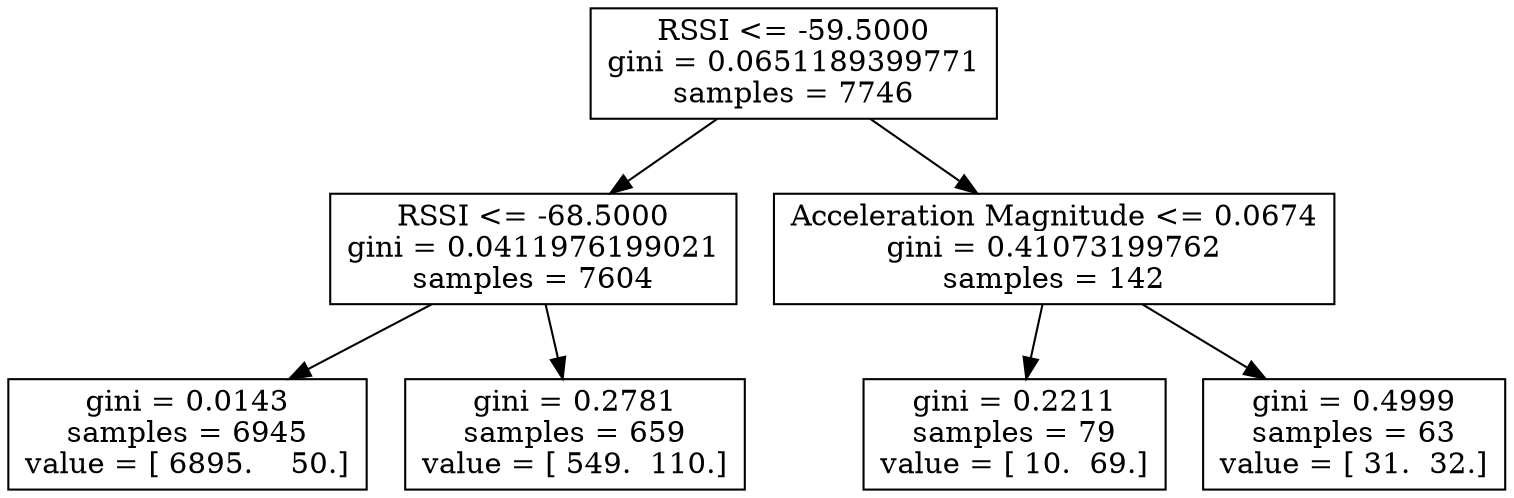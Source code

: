 digraph Tree {
0 [label="RSSI <= -59.5000\ngini = 0.0651189399771\nsamples = 7746", shape="box"] ;
1 [label="RSSI <= -68.5000\ngini = 0.0411976199021\nsamples = 7604", shape="box"] ;
0 -> 1 ;
2 [label="gini = 0.0143\nsamples = 6945\nvalue = [ 6895.    50.]", shape="box"] ;
1 -> 2 ;
3 [label="gini = 0.2781\nsamples = 659\nvalue = [ 549.  110.]", shape="box"] ;
1 -> 3 ;
4 [label="Acceleration Magnitude <= 0.0674\ngini = 0.41073199762\nsamples = 142", shape="box"] ;
0 -> 4 ;
5 [label="gini = 0.2211\nsamples = 79\nvalue = [ 10.  69.]", shape="box"] ;
4 -> 5 ;
6 [label="gini = 0.4999\nsamples = 63\nvalue = [ 31.  32.]", shape="box"] ;
4 -> 6 ;
}